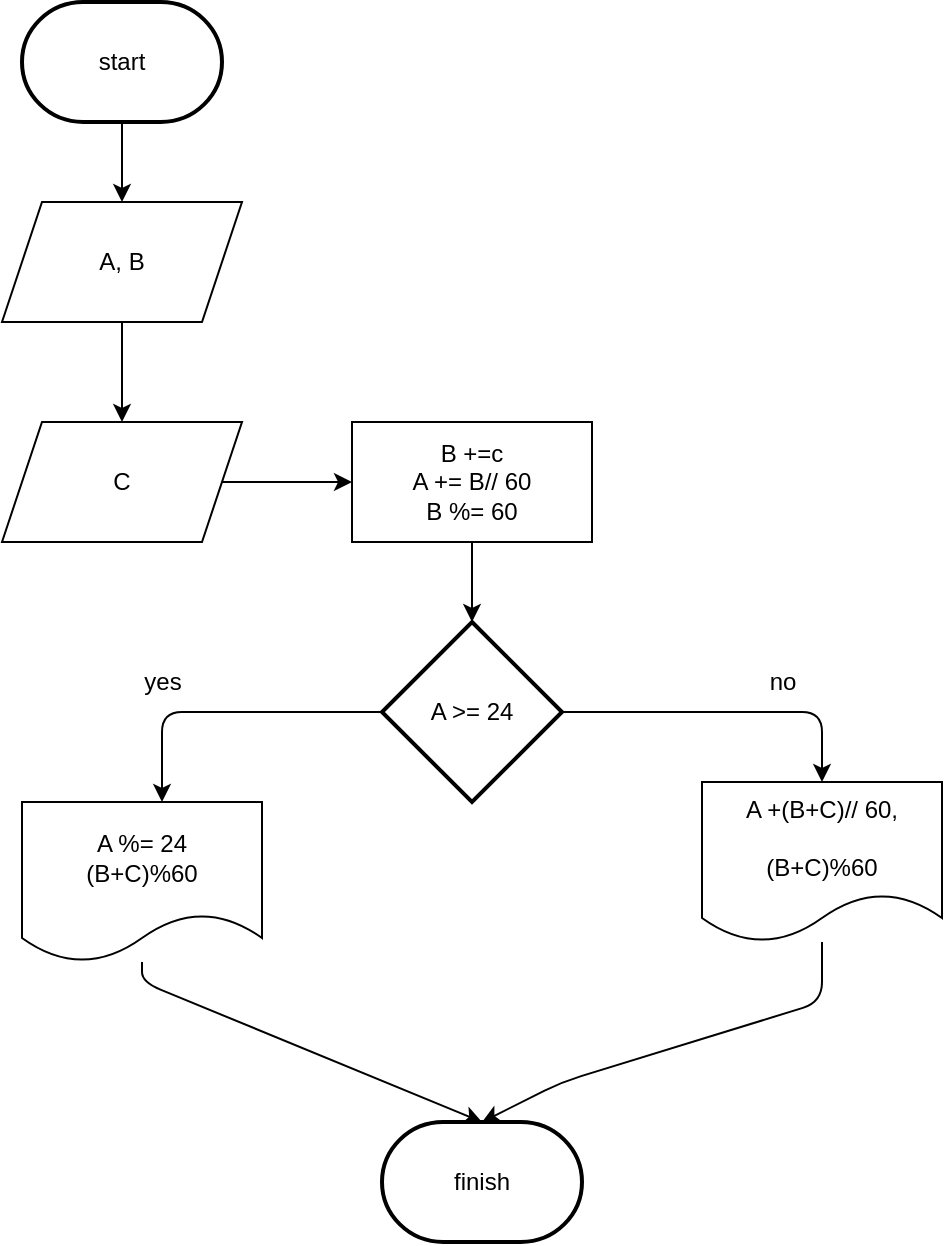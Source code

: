 <mxfile>
    <diagram id="QR39H_aZuT_Exzd2Ur4q" name="Page-1">
        <mxGraphModel dx="1204" dy="642" grid="1" gridSize="10" guides="1" tooltips="1" connect="1" arrows="1" fold="1" page="1" pageScale="1" pageWidth="850" pageHeight="1100" math="0" shadow="0">
            <root>
                <mxCell id="0"/>
                <mxCell id="1" parent="0"/>
                <mxCell id="3" style="edgeStyle=none;html=1;" edge="1" parent="1" source="2">
                    <mxGeometry relative="1" as="geometry">
                        <mxPoint x="230" y="110" as="targetPoint"/>
                    </mxGeometry>
                </mxCell>
                <mxCell id="2" value="start" style="strokeWidth=2;html=1;shape=mxgraph.flowchart.terminator;whiteSpace=wrap;" vertex="1" parent="1">
                    <mxGeometry x="180" y="10" width="100" height="60" as="geometry"/>
                </mxCell>
                <mxCell id="20" style="edgeStyle=none;html=1;" edge="1" parent="1" source="4">
                    <mxGeometry relative="1" as="geometry">
                        <mxPoint x="250" y="410" as="targetPoint"/>
                        <Array as="points">
                            <mxPoint x="250" y="365"/>
                        </Array>
                    </mxGeometry>
                </mxCell>
                <mxCell id="21" style="edgeStyle=none;html=1;" edge="1" parent="1" source="4">
                    <mxGeometry relative="1" as="geometry">
                        <mxPoint x="580" y="400" as="targetPoint"/>
                        <Array as="points">
                            <mxPoint x="580" y="365"/>
                        </Array>
                    </mxGeometry>
                </mxCell>
                <mxCell id="4" value="A &amp;gt;= 24" style="strokeWidth=2;html=1;shape=mxgraph.flowchart.decision;whiteSpace=wrap;" vertex="1" parent="1">
                    <mxGeometry x="360" y="320" width="90" height="90" as="geometry"/>
                </mxCell>
                <mxCell id="19" style="edgeStyle=none;html=1;" edge="1" parent="1" source="10">
                    <mxGeometry relative="1" as="geometry">
                        <mxPoint x="405" y="320" as="targetPoint"/>
                    </mxGeometry>
                </mxCell>
                <mxCell id="10" value="B +=c&lt;br&gt;A += B// 60&lt;br&gt;B %= 60" style="rounded=0;whiteSpace=wrap;html=1;" vertex="1" parent="1">
                    <mxGeometry x="345" y="220" width="120" height="60" as="geometry"/>
                </mxCell>
                <mxCell id="14" style="edgeStyle=none;html=1;entryX=0.5;entryY=0;entryDx=0;entryDy=0;" edge="1" parent="1" source="13" target="15">
                    <mxGeometry relative="1" as="geometry">
                        <mxPoint x="230" y="210" as="targetPoint"/>
                    </mxGeometry>
                </mxCell>
                <mxCell id="13" value="A, B" style="shape=parallelogram;perimeter=parallelogramPerimeter;whiteSpace=wrap;html=1;fixedSize=1;" vertex="1" parent="1">
                    <mxGeometry x="170" y="110" width="120" height="60" as="geometry"/>
                </mxCell>
                <mxCell id="17" style="edgeStyle=none;html=1;entryX=0;entryY=0.5;entryDx=0;entryDy=0;" edge="1" parent="1" source="15" target="10">
                    <mxGeometry relative="1" as="geometry"/>
                </mxCell>
                <mxCell id="15" value="C" style="shape=parallelogram;perimeter=parallelogramPerimeter;whiteSpace=wrap;html=1;fixedSize=1;" vertex="1" parent="1">
                    <mxGeometry x="170" y="220" width="120" height="60" as="geometry"/>
                </mxCell>
                <mxCell id="25" style="edgeStyle=none;html=1;entryX=0.5;entryY=0;entryDx=0;entryDy=0;entryPerimeter=0;" edge="1" parent="1" source="22" target="24">
                    <mxGeometry relative="1" as="geometry">
                        <Array as="points">
                            <mxPoint x="240" y="500"/>
                        </Array>
                    </mxGeometry>
                </mxCell>
                <mxCell id="22" value="A %= 24&lt;br&gt;(B+C)%60" style="shape=document;whiteSpace=wrap;html=1;boundedLbl=1;" vertex="1" parent="1">
                    <mxGeometry x="180" y="410" width="120" height="80" as="geometry"/>
                </mxCell>
                <mxCell id="26" style="edgeStyle=none;html=1;entryX=0.5;entryY=0;entryDx=0;entryDy=0;entryPerimeter=0;" edge="1" parent="1" source="23" target="24">
                    <mxGeometry relative="1" as="geometry">
                        <Array as="points">
                            <mxPoint x="580" y="510"/>
                            <mxPoint x="450" y="550"/>
                        </Array>
                    </mxGeometry>
                </mxCell>
                <mxCell id="23" value="A +(B+C)// 60,&lt;br&gt;&lt;br&gt;(B+C)%60" style="shape=document;whiteSpace=wrap;html=1;boundedLbl=1;" vertex="1" parent="1">
                    <mxGeometry x="520" y="400" width="120" height="80" as="geometry"/>
                </mxCell>
                <mxCell id="24" value="finish" style="strokeWidth=2;html=1;shape=mxgraph.flowchart.terminator;whiteSpace=wrap;" vertex="1" parent="1">
                    <mxGeometry x="360" y="570" width="100" height="60" as="geometry"/>
                </mxCell>
                <mxCell id="27" value="yes" style="text;html=1;align=center;verticalAlign=middle;resizable=0;points=[];autosize=1;strokeColor=none;fillColor=none;" vertex="1" parent="1">
                    <mxGeometry x="235" y="340" width="30" height="20" as="geometry"/>
                </mxCell>
                <mxCell id="28" value="no" style="text;html=1;align=center;verticalAlign=middle;resizable=0;points=[];autosize=1;strokeColor=none;fillColor=none;" vertex="1" parent="1">
                    <mxGeometry x="545" y="340" width="30" height="20" as="geometry"/>
                </mxCell>
            </root>
        </mxGraphModel>
    </diagram>
</mxfile>